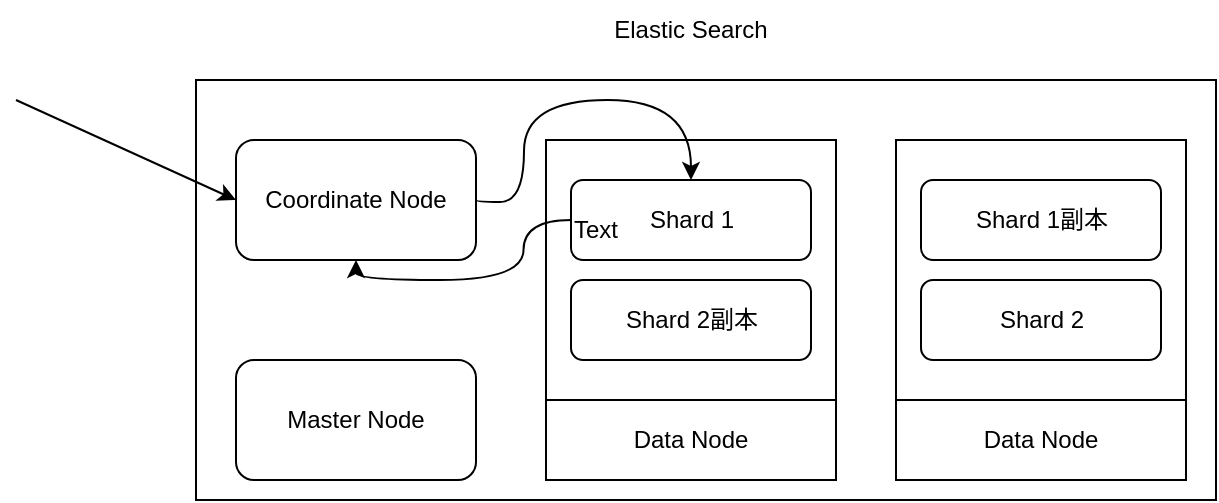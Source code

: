 <mxfile version="26.0.7">
  <diagram name="第 1 页" id="bpbdhQeY7GZ1E1aAatHd">
    <mxGraphModel dx="681" dy="526" grid="1" gridSize="10" guides="1" tooltips="1" connect="1" arrows="1" fold="1" page="1" pageScale="1" pageWidth="827" pageHeight="1169" math="0" shadow="0">
      <root>
        <mxCell id="0" />
        <mxCell id="1" parent="0" />
        <mxCell id="NL5jDlkEoojwt230uDJT-22" value="" style="rounded=0;whiteSpace=wrap;html=1;" vertex="1" parent="1">
          <mxGeometry x="200" y="230" width="510" height="210" as="geometry" />
        </mxCell>
        <mxCell id="NL5jDlkEoojwt230uDJT-9" value="" style="rounded=0;whiteSpace=wrap;html=1;" vertex="1" parent="1">
          <mxGeometry x="375" y="260" width="145" height="170" as="geometry" />
        </mxCell>
        <mxCell id="NL5jDlkEoojwt230uDJT-2" value="Coordinate Node" style="rounded=1;whiteSpace=wrap;html=1;" vertex="1" parent="1">
          <mxGeometry x="220" y="260" width="120" height="60" as="geometry" />
        </mxCell>
        <mxCell id="NL5jDlkEoojwt230uDJT-3" value="Master Node" style="rounded=1;whiteSpace=wrap;html=1;" vertex="1" parent="1">
          <mxGeometry x="220" y="370" width="120" height="60" as="geometry" />
        </mxCell>
        <mxCell id="NL5jDlkEoojwt230uDJT-4" value="Shard 1" style="rounded=1;whiteSpace=wrap;html=1;" vertex="1" parent="1">
          <mxGeometry x="387.5" y="280" width="120" height="40" as="geometry" />
        </mxCell>
        <mxCell id="NL5jDlkEoojwt230uDJT-5" value="Shard 2副本" style="rounded=1;whiteSpace=wrap;html=1;" vertex="1" parent="1">
          <mxGeometry x="387.5" y="330" width="120" height="40" as="geometry" />
        </mxCell>
        <mxCell id="NL5jDlkEoojwt230uDJT-16" value="Data Node" style="rounded=0;whiteSpace=wrap;html=1;" vertex="1" parent="1">
          <mxGeometry x="375" y="390" width="145" height="40" as="geometry" />
        </mxCell>
        <mxCell id="NL5jDlkEoojwt230uDJT-17" value="" style="rounded=0;whiteSpace=wrap;html=1;" vertex="1" parent="1">
          <mxGeometry x="550" y="260" width="145" height="170" as="geometry" />
        </mxCell>
        <mxCell id="NL5jDlkEoojwt230uDJT-18" value="Shard 1副本" style="rounded=1;whiteSpace=wrap;html=1;" vertex="1" parent="1">
          <mxGeometry x="562.5" y="280" width="120" height="40" as="geometry" />
        </mxCell>
        <mxCell id="NL5jDlkEoojwt230uDJT-19" value="Shard 2" style="rounded=1;whiteSpace=wrap;html=1;" vertex="1" parent="1">
          <mxGeometry x="562.5" y="330" width="120" height="40" as="geometry" />
        </mxCell>
        <mxCell id="NL5jDlkEoojwt230uDJT-20" value="Data Node" style="rounded=0;whiteSpace=wrap;html=1;" vertex="1" parent="1">
          <mxGeometry x="550" y="390" width="145" height="40" as="geometry" />
        </mxCell>
        <mxCell id="NL5jDlkEoojwt230uDJT-23" value="" style="endArrow=classic;html=1;rounded=0;entryX=0;entryY=0.5;entryDx=0;entryDy=0;" edge="1" parent="1" target="NL5jDlkEoojwt230uDJT-2">
          <mxGeometry width="50" height="50" relative="1" as="geometry">
            <mxPoint x="110" y="240" as="sourcePoint" />
            <mxPoint x="420" y="280" as="targetPoint" />
          </mxGeometry>
        </mxCell>
        <mxCell id="NL5jDlkEoojwt230uDJT-24" value="" style="endArrow=classic;html=1;rounded=0;entryX=0.5;entryY=0;entryDx=0;entryDy=0;edgeStyle=orthogonalEdgeStyle;curved=1;" edge="1" parent="1" target="NL5jDlkEoojwt230uDJT-4">
          <mxGeometry width="50" height="50" relative="1" as="geometry">
            <mxPoint x="340" y="290" as="sourcePoint" />
            <mxPoint x="450" y="340" as="targetPoint" />
            <Array as="points">
              <mxPoint x="340" y="291" />
              <mxPoint x="364" y="291" />
              <mxPoint x="364" y="240" />
              <mxPoint x="448" y="240" />
            </Array>
          </mxGeometry>
        </mxCell>
        <mxCell id="NL5jDlkEoojwt230uDJT-27" value="" style="endArrow=classic;html=1;rounded=0;exitX=0;exitY=0.5;exitDx=0;exitDy=0;entryX=0.5;entryY=1;entryDx=0;entryDy=0;edgeStyle=orthogonalEdgeStyle;curved=1;" edge="1" parent="1" source="NL5jDlkEoojwt230uDJT-4" target="NL5jDlkEoojwt230uDJT-2">
          <mxGeometry width="50" height="50" relative="1" as="geometry">
            <mxPoint x="370" y="330" as="sourcePoint" />
            <mxPoint x="420" y="280" as="targetPoint" />
          </mxGeometry>
        </mxCell>
        <mxCell id="NL5jDlkEoojwt230uDJT-28" value="Text" style="text;html=1;align=center;verticalAlign=middle;whiteSpace=wrap;rounded=0;" vertex="1" parent="1">
          <mxGeometry x="370" y="290" width="60" height="30" as="geometry" />
        </mxCell>
        <mxCell id="NL5jDlkEoojwt230uDJT-29" value="Elastic Search" style="text;html=1;align=center;verticalAlign=middle;whiteSpace=wrap;rounded=0;" vertex="1" parent="1">
          <mxGeometry x="366.25" y="190" width="162.5" height="30" as="geometry" />
        </mxCell>
      </root>
    </mxGraphModel>
  </diagram>
</mxfile>
